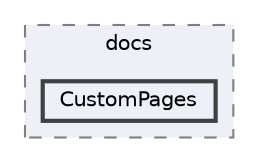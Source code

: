 digraph "QConfigurableDashboard/docs/CustomPages"
{
 // LATEX_PDF_SIZE
  bgcolor="transparent";
  edge [fontname=Helvetica,fontsize=10,labelfontname=Helvetica,labelfontsize=10];
  node [fontname=Helvetica,fontsize=10,shape=box,height=0.2,width=0.4];
  compound=true
  subgraph clusterdir_f195e228e37849461549fdf8006e6d7a {
    graph [ bgcolor="#edf0f7", pencolor="grey50", label="docs", fontname=Helvetica,fontsize=10 style="filled,dashed", URL="dir_f195e228e37849461549fdf8006e6d7a.html",tooltip=""]
  dir_79eb9e34e14348ecb687bd31524ca13e [label="CustomPages", fillcolor="#edf0f7", color="grey25", style="filled,bold", URL="dir_79eb9e34e14348ecb687bd31524ca13e.html",tooltip=""];
  }
}
